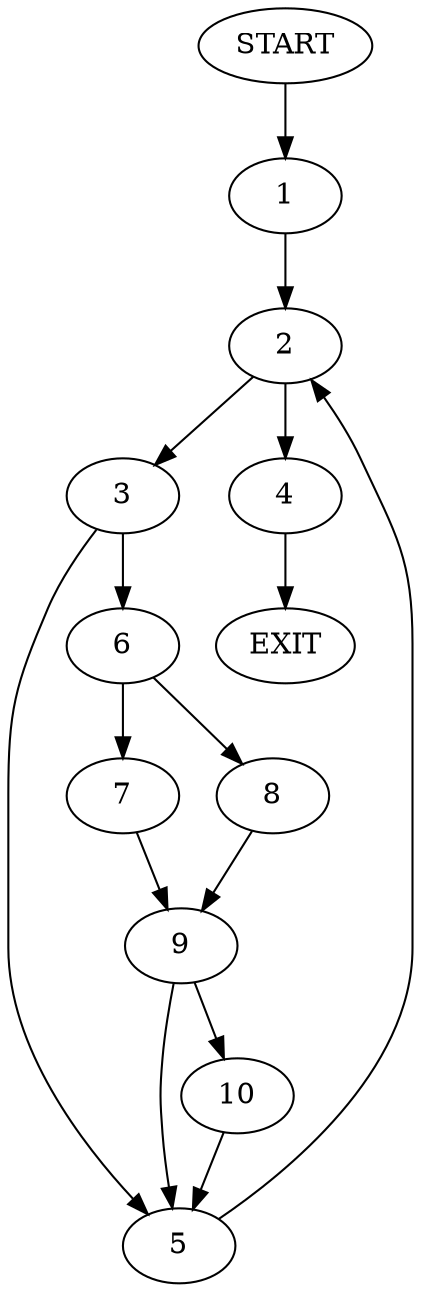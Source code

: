 digraph {
0 [label="START"]
11 [label="EXIT"]
0 -> 1
1 -> 2
2 -> 3
2 -> 4
4 -> 11
3 -> 5
3 -> 6
5 -> 2
6 -> 7
6 -> 8
8 -> 9
7 -> 9
9 -> 10
9 -> 5
10 -> 5
}
